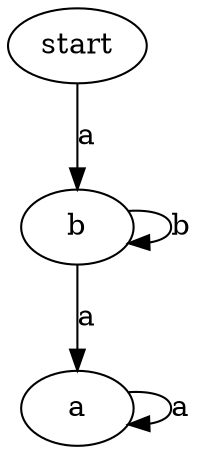 digraph graphname {
                start -> b [label="a"];
                b -> a [label="a"];
                b -> b [label="b"];
                a -> a [label="a"];
        }